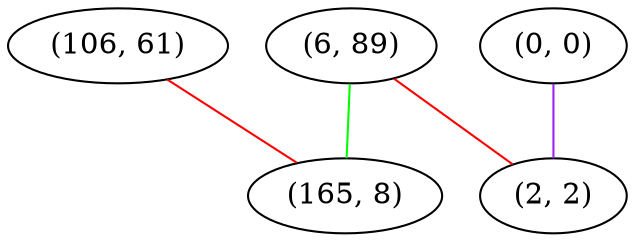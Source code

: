graph "" {
"(6, 89)";
"(0, 0)";
"(106, 61)";
"(165, 8)";
"(2, 2)";
"(6, 89)" -- "(165, 8)"  [color=green, key=0, weight=2];
"(6, 89)" -- "(2, 2)"  [color=red, key=0, weight=1];
"(0, 0)" -- "(2, 2)"  [color=purple, key=0, weight=4];
"(106, 61)" -- "(165, 8)"  [color=red, key=0, weight=1];
}
